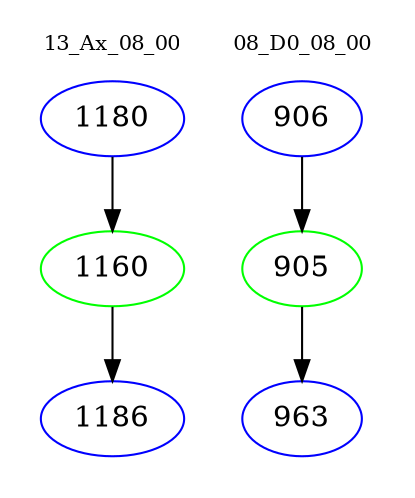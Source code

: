 digraph{
subgraph cluster_0 {
color = white
label = "13_Ax_08_00";
fontsize=10;
T0_1180 [label="1180", color="blue"]
T0_1180 -> T0_1160 [color="black"]
T0_1160 [label="1160", color="green"]
T0_1160 -> T0_1186 [color="black"]
T0_1186 [label="1186", color="blue"]
}
subgraph cluster_1 {
color = white
label = "08_D0_08_00";
fontsize=10;
T1_906 [label="906", color="blue"]
T1_906 -> T1_905 [color="black"]
T1_905 [label="905", color="green"]
T1_905 -> T1_963 [color="black"]
T1_963 [label="963", color="blue"]
}
}
